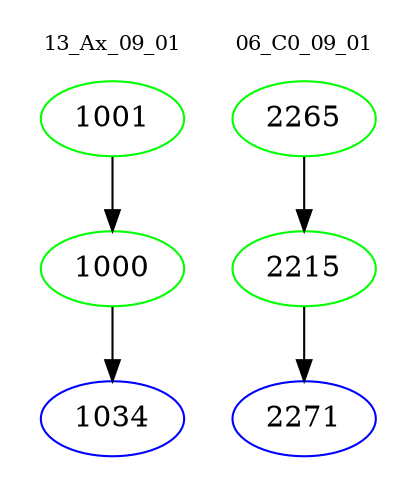 digraph{
subgraph cluster_0 {
color = white
label = "13_Ax_09_01";
fontsize=10;
T0_1001 [label="1001", color="green"]
T0_1001 -> T0_1000 [color="black"]
T0_1000 [label="1000", color="green"]
T0_1000 -> T0_1034 [color="black"]
T0_1034 [label="1034", color="blue"]
}
subgraph cluster_1 {
color = white
label = "06_C0_09_01";
fontsize=10;
T1_2265 [label="2265", color="green"]
T1_2265 -> T1_2215 [color="black"]
T1_2215 [label="2215", color="green"]
T1_2215 -> T1_2271 [color="black"]
T1_2271 [label="2271", color="blue"]
}
}
